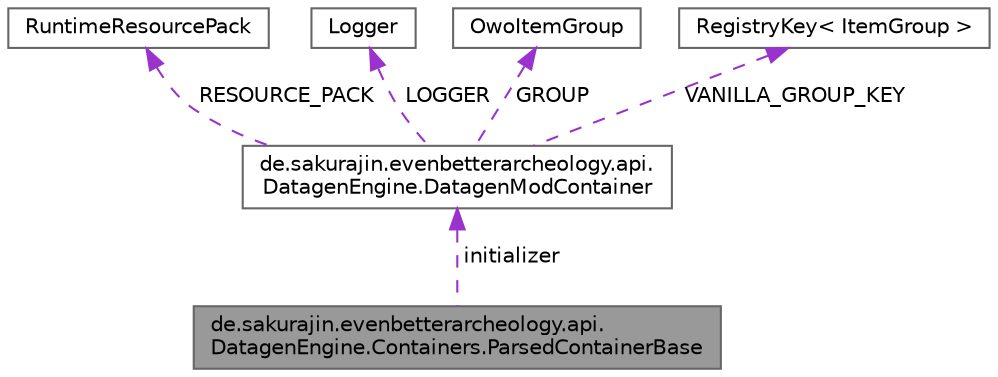digraph "de.sakurajin.evenbetterarcheology.api.DatagenEngine.Containers.ParsedContainerBase"
{
 // LATEX_PDF_SIZE
  bgcolor="transparent";
  edge [fontname=Helvetica,fontsize=10,labelfontname=Helvetica,labelfontsize=10];
  node [fontname=Helvetica,fontsize=10,shape=box,height=0.2,width=0.4];
  Node1 [label="de.sakurajin.evenbetterarcheology.api.\lDatagenEngine.Containers.ParsedContainerBase",height=0.2,width=0.4,color="gray40", fillcolor="grey60", style="filled", fontcolor="black",tooltip="The base class to automatically parse all items and blocks in a class."];
  Node2 -> Node1 [dir="back",color="darkorchid3",style="dashed",label=" initializer" ];
  Node2 [label="de.sakurajin.evenbetterarcheology.api.\lDatagenEngine.DatagenModContainer",height=0.2,width=0.4,color="gray40", fillcolor="white", style="filled",URL="$classde_1_1sakurajin_1_1evenbetterarcheology_1_1api_1_1DatagenEngine_1_1DatagenModContainer.html",tooltip=" "];
  Node3 -> Node2 [dir="back",color="darkorchid3",style="dashed",label=" RESOURCE_PACK" ];
  Node3 [label="RuntimeResourcePack",height=0.2,width=0.4,color="gray40", fillcolor="white", style="filled",tooltip=" "];
  Node4 -> Node2 [dir="back",color="darkorchid3",style="dashed",label=" LOGGER" ];
  Node4 [label="Logger",height=0.2,width=0.4,color="gray40", fillcolor="white", style="filled",tooltip=" "];
  Node5 -> Node2 [dir="back",color="darkorchid3",style="dashed",label=" GROUP" ];
  Node5 [label="OwoItemGroup",height=0.2,width=0.4,color="gray40", fillcolor="white", style="filled",tooltip=" "];
  Node6 -> Node2 [dir="back",color="darkorchid3",style="dashed",label=" VANILLA_GROUP_KEY" ];
  Node6 [label="RegistryKey\< ItemGroup \>",height=0.2,width=0.4,color="gray40", fillcolor="white", style="filled",tooltip=" "];
}

